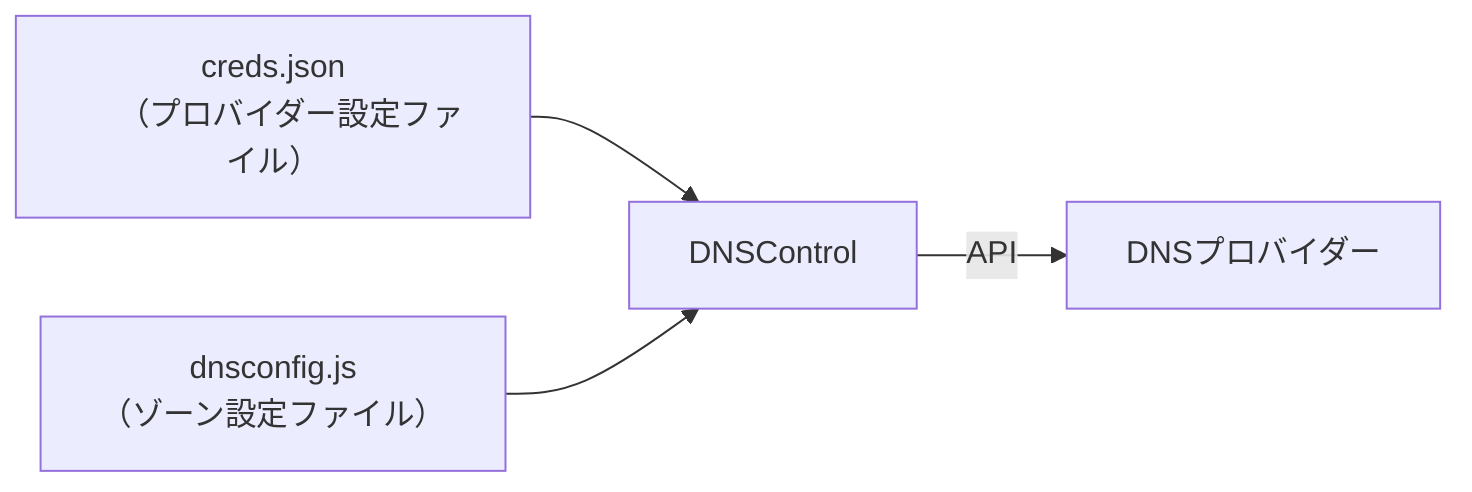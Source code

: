 flowchart LR
    creds["
    creds.json
    （プロバイダー設定ファイル）
    "]
    dnsconfig["
    dnsconfig.js
    （ゾーン設定ファイル）
    "]
    creds & dnsconfig --> DNSControl --API--> DNSプロバイダー